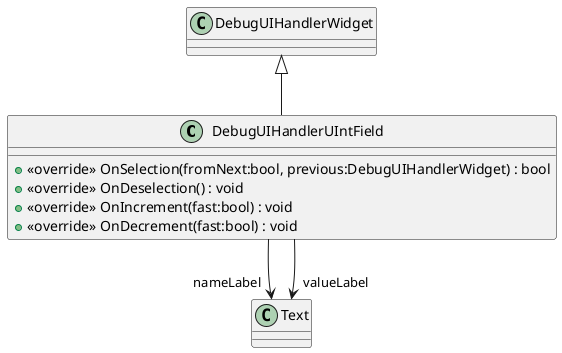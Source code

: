 @startuml
class DebugUIHandlerUIntField {
    + <<override>> OnSelection(fromNext:bool, previous:DebugUIHandlerWidget) : bool
    + <<override>> OnDeselection() : void
    + <<override>> OnIncrement(fast:bool) : void
    + <<override>> OnDecrement(fast:bool) : void
}
DebugUIHandlerWidget <|-- DebugUIHandlerUIntField
DebugUIHandlerUIntField --> "nameLabel" Text
DebugUIHandlerUIntField --> "valueLabel" Text
@enduml
